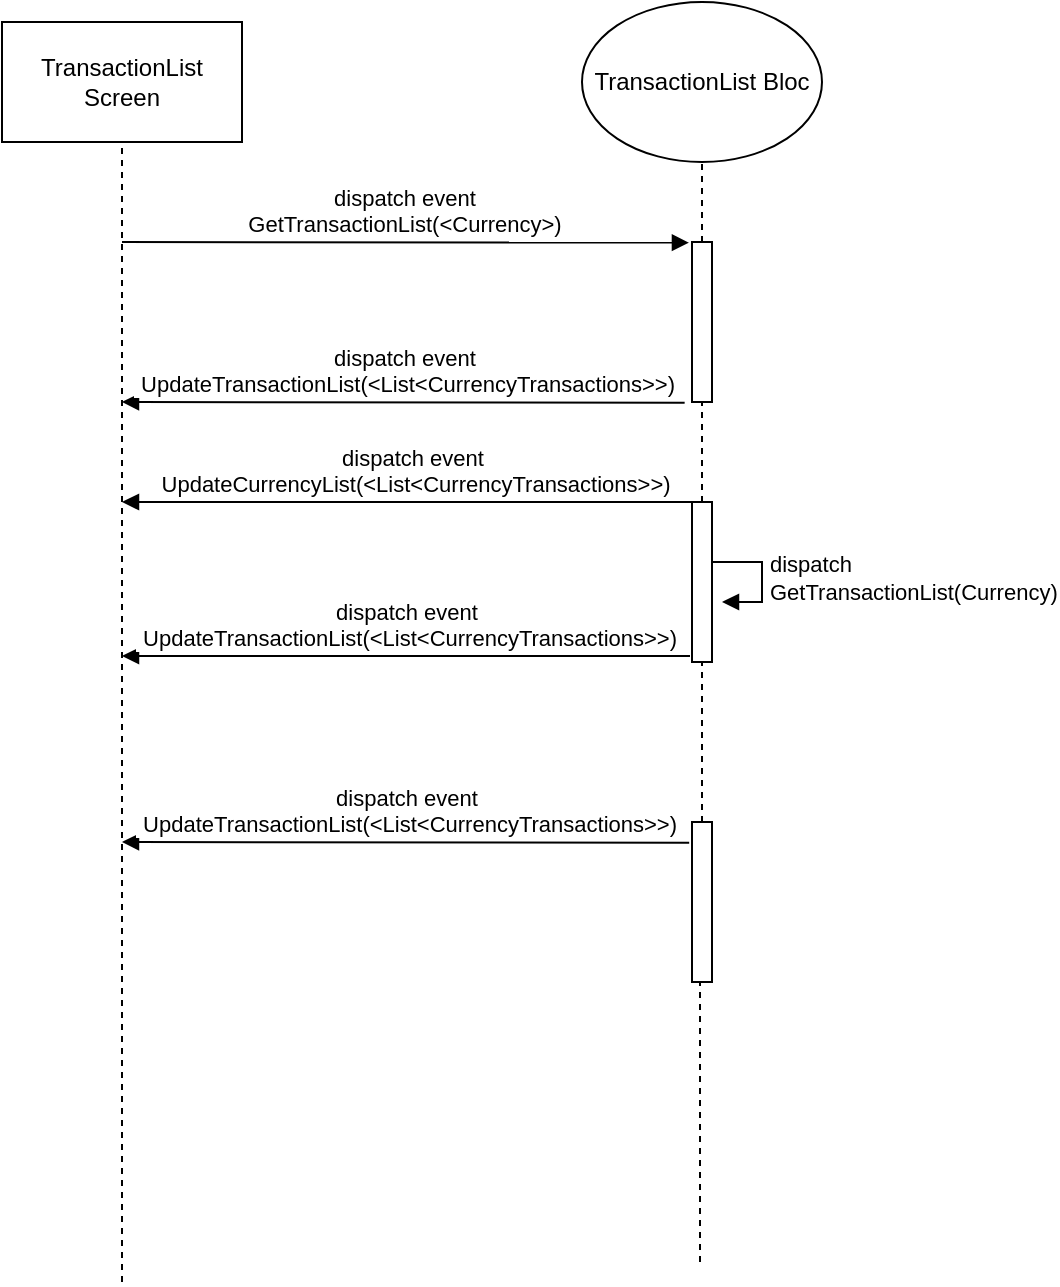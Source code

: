 <mxfile version="13.6.9" type="github">
  <diagram id="xC7v2648ofnARtWQBmom" name="Page-1">
    <mxGraphModel dx="1113" dy="722" grid="1" gridSize="10" guides="1" tooltips="1" connect="1" arrows="1" fold="1" page="1" pageScale="1" pageWidth="850" pageHeight="1100" math="0" shadow="0">
      <root>
        <mxCell id="0" />
        <mxCell id="1" parent="0" />
        <mxCell id="IdgxDAqqp9eMmObDDpIW-4" value="TransactionList Screen" style="rounded=0;whiteSpace=wrap;html=1;" vertex="1" parent="1">
          <mxGeometry x="110" y="150" width="120" height="60" as="geometry" />
        </mxCell>
        <mxCell id="IdgxDAqqp9eMmObDDpIW-5" value="TransactionList Bloc" style="ellipse;whiteSpace=wrap;html=1;" vertex="1" parent="1">
          <mxGeometry x="400" y="140" width="120" height="80" as="geometry" />
        </mxCell>
        <mxCell id="IdgxDAqqp9eMmObDDpIW-8" value="" style="endArrow=none;dashed=1;html=1;entryX=0.5;entryY=1;entryDx=0;entryDy=0;" edge="1" parent="1" target="IdgxDAqqp9eMmObDDpIW-4">
          <mxGeometry width="50" height="50" relative="1" as="geometry">
            <mxPoint x="170" y="780" as="sourcePoint" />
            <mxPoint x="700" y="420" as="targetPoint" />
          </mxGeometry>
        </mxCell>
        <mxCell id="IdgxDAqqp9eMmObDDpIW-9" value="" style="endArrow=none;dashed=1;html=1;" edge="1" parent="1" source="IdgxDAqqp9eMmObDDpIW-13" target="IdgxDAqqp9eMmObDDpIW-5">
          <mxGeometry width="50" height="50" relative="1" as="geometry">
            <mxPoint x="459" y="890" as="sourcePoint" />
            <mxPoint x="459" y="220" as="targetPoint" />
          </mxGeometry>
        </mxCell>
        <mxCell id="IdgxDAqqp9eMmObDDpIW-13" value="" style="html=1;points=[];perimeter=orthogonalPerimeter;" vertex="1" parent="1">
          <mxGeometry x="455" y="260" width="10" height="80" as="geometry" />
        </mxCell>
        <mxCell id="IdgxDAqqp9eMmObDDpIW-14" value="" style="endArrow=none;dashed=1;html=1;" edge="1" parent="1" source="IdgxDAqqp9eMmObDDpIW-25" target="IdgxDAqqp9eMmObDDpIW-13">
          <mxGeometry width="50" height="50" relative="1" as="geometry">
            <mxPoint x="459" y="890" as="sourcePoint" />
            <mxPoint x="460" y="220" as="targetPoint" />
          </mxGeometry>
        </mxCell>
        <mxCell id="IdgxDAqqp9eMmObDDpIW-15" value="dispatch event&lt;br&gt;GetTransactionList(&amp;lt;Currency&amp;gt;)" style="html=1;verticalAlign=bottom;endArrow=block;entryX=-0.153;entryY=0.004;entryDx=0;entryDy=0;entryPerimeter=0;" edge="1" parent="1" target="IdgxDAqqp9eMmObDDpIW-13">
          <mxGeometry width="80" relative="1" as="geometry">
            <mxPoint x="170" y="260" as="sourcePoint" />
            <mxPoint x="250" y="260" as="targetPoint" />
          </mxGeometry>
        </mxCell>
        <mxCell id="IdgxDAqqp9eMmObDDpIW-16" value="dispatch event&lt;br&gt;&amp;nbsp;UpdateTransactionList(&amp;lt;List&amp;lt;CurrencyTransactions&amp;gt;&amp;gt;)" style="html=1;verticalAlign=bottom;endArrow=block;exitX=-0.367;exitY=1.004;exitDx=0;exitDy=0;exitPerimeter=0;" edge="1" parent="1" source="IdgxDAqqp9eMmObDDpIW-13">
          <mxGeometry width="80" relative="1" as="geometry">
            <mxPoint x="530" y="380" as="sourcePoint" />
            <mxPoint x="170" y="340" as="targetPoint" />
          </mxGeometry>
        </mxCell>
        <mxCell id="IdgxDAqqp9eMmObDDpIW-19" value="dispatch event&lt;br&gt;&amp;nbsp;UpdateTransactionList(&amp;lt;List&amp;lt;CurrencyTransactions&amp;gt;&amp;gt;)" style="html=1;verticalAlign=bottom;endArrow=block;exitX=-0.14;exitY=0.13;exitDx=0;exitDy=0;exitPerimeter=0;" edge="1" parent="1" source="IdgxDAqqp9eMmObDDpIW-23">
          <mxGeometry width="80" relative="1" as="geometry">
            <mxPoint x="744" y="550" as="sourcePoint" />
            <mxPoint x="170" y="560" as="targetPoint" />
          </mxGeometry>
        </mxCell>
        <mxCell id="IdgxDAqqp9eMmObDDpIW-22" value="dispatch event&lt;br&gt;&amp;nbsp;UpdateCurrencyList(&amp;lt;List&amp;lt;CurrencyTransactions&amp;gt;&amp;gt;)" style="html=1;verticalAlign=bottom;endArrow=block;exitX=0.5;exitY=0;exitDx=0;exitDy=0;exitPerimeter=0;" edge="1" parent="1" source="IdgxDAqqp9eMmObDDpIW-25">
          <mxGeometry width="80" relative="1" as="geometry">
            <mxPoint x="745" y="390" as="sourcePoint" />
            <mxPoint x="170" y="390" as="targetPoint" />
          </mxGeometry>
        </mxCell>
        <mxCell id="IdgxDAqqp9eMmObDDpIW-23" value="" style="html=1;points=[];perimeter=orthogonalPerimeter;" vertex="1" parent="1">
          <mxGeometry x="455" y="550" width="10" height="80" as="geometry" />
        </mxCell>
        <mxCell id="IdgxDAqqp9eMmObDDpIW-24" value="" style="endArrow=none;dashed=1;html=1;" edge="1" parent="1" target="IdgxDAqqp9eMmObDDpIW-23">
          <mxGeometry width="50" height="50" relative="1" as="geometry">
            <mxPoint x="459" y="770" as="sourcePoint" />
            <mxPoint x="459" y="340" as="targetPoint" />
          </mxGeometry>
        </mxCell>
        <mxCell id="IdgxDAqqp9eMmObDDpIW-25" value="" style="html=1;points=[];perimeter=orthogonalPerimeter;" vertex="1" parent="1">
          <mxGeometry x="455" y="390" width="10" height="80" as="geometry" />
        </mxCell>
        <mxCell id="IdgxDAqqp9eMmObDDpIW-26" value="" style="endArrow=none;dashed=1;html=1;" edge="1" parent="1" source="IdgxDAqqp9eMmObDDpIW-23" target="IdgxDAqqp9eMmObDDpIW-25">
          <mxGeometry width="50" height="50" relative="1" as="geometry">
            <mxPoint x="460" y="550" as="sourcePoint" />
            <mxPoint x="460" y="340" as="targetPoint" />
          </mxGeometry>
        </mxCell>
        <mxCell id="IdgxDAqqp9eMmObDDpIW-28" value="&lt;span style=&quot;text-align: center&quot;&gt;dispatch&lt;/span&gt;&lt;br style=&quot;text-align: center&quot;&gt;&lt;span style=&quot;text-align: center&quot;&gt;GetTransactionList(Currency)&lt;/span&gt;" style="edgeStyle=orthogonalEdgeStyle;html=1;align=left;spacingLeft=2;endArrow=block;rounded=0;entryX=1;entryY=0;" edge="1" parent="1">
          <mxGeometry relative="1" as="geometry">
            <mxPoint x="465" y="420" as="sourcePoint" />
            <Array as="points">
              <mxPoint x="490" y="420" />
            </Array>
            <mxPoint x="470" y="440" as="targetPoint" />
          </mxGeometry>
        </mxCell>
        <mxCell id="IdgxDAqqp9eMmObDDpIW-29" value="dispatch event&lt;br&gt;&amp;nbsp;UpdateTransactionList(&amp;lt;List&amp;lt;CurrencyTransactions&amp;gt;&amp;gt;)" style="html=1;verticalAlign=bottom;endArrow=block;exitX=-0.1;exitY=0.963;exitDx=0;exitDy=0;exitPerimeter=0;" edge="1" parent="1" source="IdgxDAqqp9eMmObDDpIW-25">
          <mxGeometry width="80" relative="1" as="geometry">
            <mxPoint x="461.33" y="350.32" as="sourcePoint" />
            <mxPoint x="170" y="467" as="targetPoint" />
          </mxGeometry>
        </mxCell>
      </root>
    </mxGraphModel>
  </diagram>
</mxfile>
